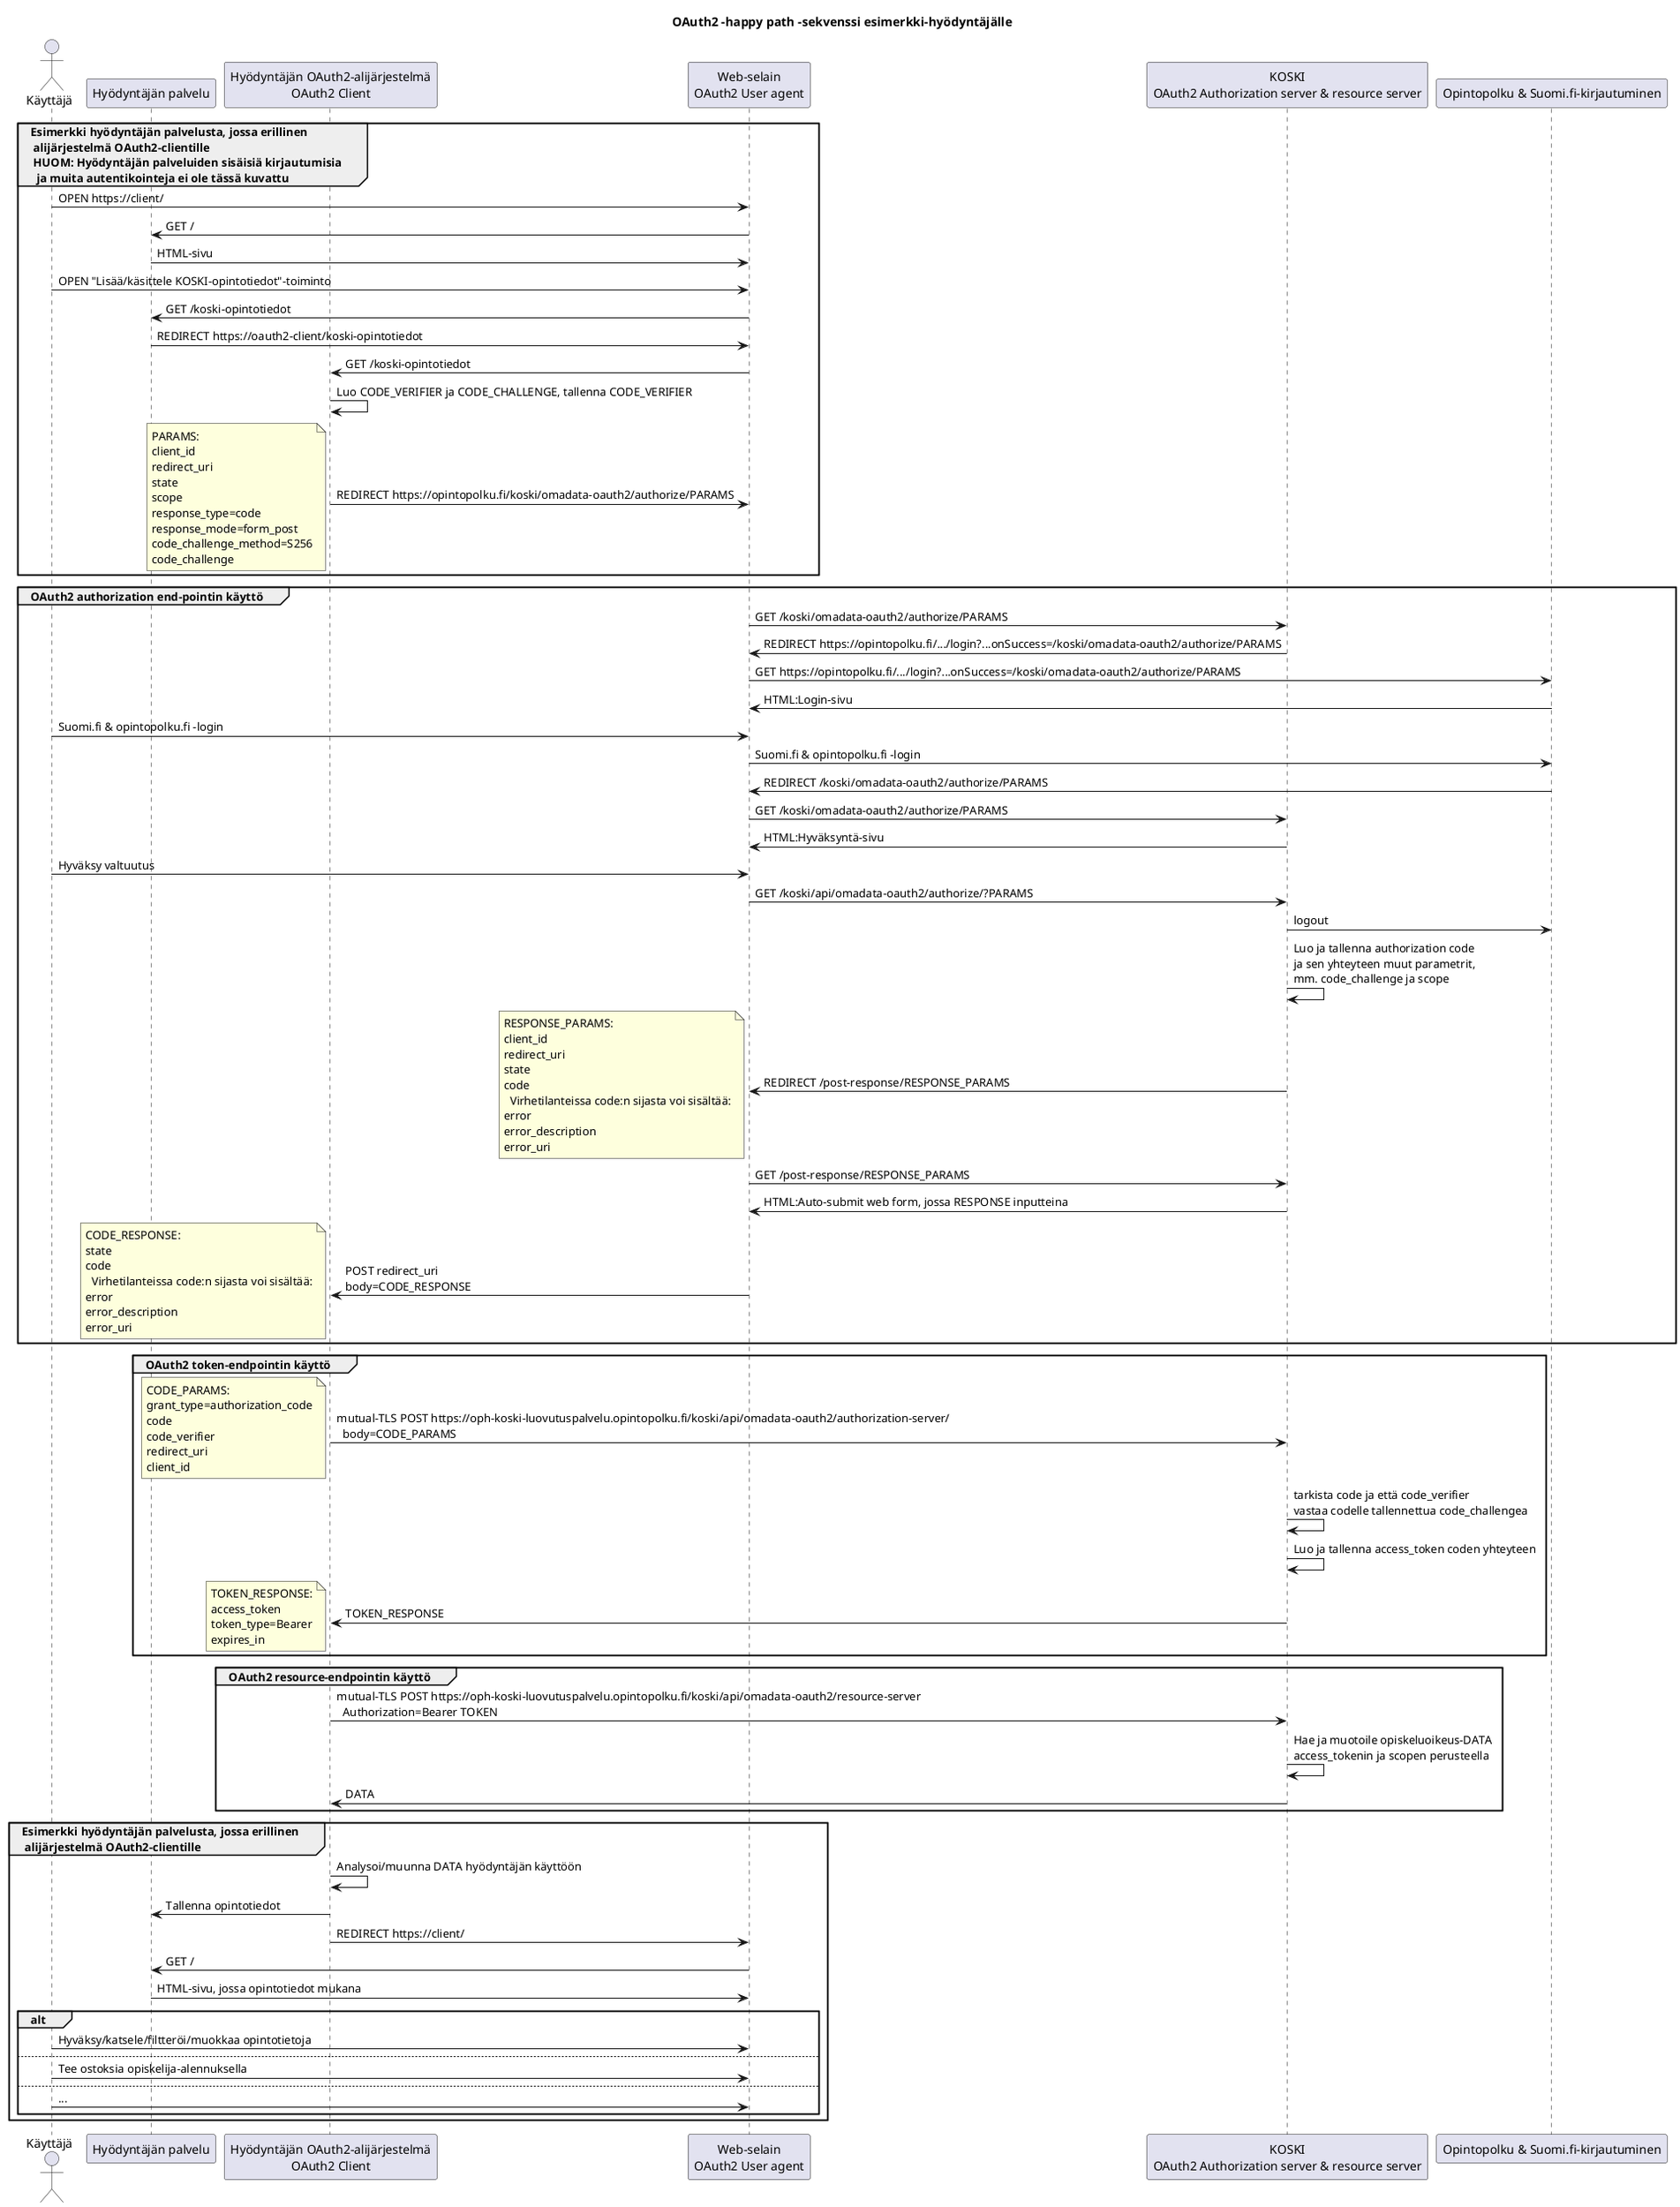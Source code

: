 @startuml
title OAuth2 -happy path -sekvenssi esimerkki-hyödyntäjälle

actor Käyttäjä as user

participant client_service [
  Hyödyntäjän palvelu
]

participant client [
  Hyödyntäjän OAuth2-alijärjestelmä
  OAuth2 Client
]

participant user_agent [
  Web-selain
  OAuth2 User agent
]

' /koski/omadata-oauth2/authorize:
participant Koski [
  KOSKI
  OAuth2 Authorization server & resource server
]

' https://untuvaopintopolku.fi/cas-oppija/login/fi/?service=...
participant CAS [
  Opintopolku & Suomi.fi-kirjautuminen
]

group Esimerkki hyödyntäjän palvelusta, jossa erillinen\n alijärjestelmä OAuth2-clientille\n HUOM: Hyödyntäjän palveluiden sisäisiä kirjautumisia\n  ja muita autentikointeja ei ole tässä kuvattu

user -> user_agent : OPEN https://client/
user_agent -> client_service : GET /
client_service -> user_agent : HTML-sivu
user -> user_agent : OPEN "Lisää/käsittele KOSKI-opintotiedot"-toiminto
user_agent -> client_service : GET /koski-opintotiedot
client_service -> user_agent : REDIRECT https://oauth2-client/koski-opintotiedot
user_agent -> client : GET /koski-opintotiedot
client -> client : Luo CODE_VERIFIER ja CODE_CHALLENGE, tallenna CODE_VERIFIER
client -> user_agent : REDIRECT https://opintopolku.fi/koski/omadata-oauth2/authorize/PARAMS
note left
PARAMS:
client_id
redirect_uri
state
scope
response_type=code
response_mode=form_post
code_challenge_method=S256
code_challenge
end note
end

group OAuth2 authorization end-pointin käyttö

user_agent -> Koski : GET /koski/omadata-oauth2/authorize/PARAMS

Koski -> user_agent : REDIRECT https://opintopolku.fi/.../login?...onSuccess=/koski/omadata-oauth2/authorize/PARAMS

user_agent -> CAS : GET https://opintopolku.fi/.../login?...onSuccess=/koski/omadata-oauth2/authorize/PARAMS

CAS -> user_agent : HTML:Login-sivu

user -> user_agent : Suomi.fi & opintopolku.fi -login

user_agent -> CAS : Suomi.fi & opintopolku.fi -login

CAS -> user_agent : REDIRECT /koski/omadata-oauth2/authorize/PARAMS

user_agent -> Koski : GET /koski/omadata-oauth2/authorize/PARAMS

Koski -> user_agent : HTML:Hyväksyntä-sivu

user -> user_agent : Hyväksy valtuutus

user_agent -> Koski : GET /koski/api/omadata-oauth2/authorize/?PARAMS

Koski -> CAS : logout

Koski -> Koski : Luo ja tallenna authorization code\nja sen yhteyteen muut parametrit,\nmm. code_challenge ja scope

Koski -> user_agent : REDIRECT /post-response/RESPONSE_PARAMS
note left
RESPONSE_PARAMS:
client_id
redirect_uri
state
code
  Virhetilanteissa code:n sijasta voi sisältää:
error
error_description
error_uri
end note

user_agent -> Koski : GET /post-response/RESPONSE_PARAMS

Koski -> user_agent : HTML:Auto-submit web form, jossa RESPONSE inputteina

user_agent -> client : POST redirect_uri\nbody=CODE_RESPONSE
note left
CODE_RESPONSE:
state
code
  Virhetilanteissa code:n sijasta voi sisältää:
error
error_description
error_uri
end note

end

group OAuth2 token-endpointin käyttö

client -> Koski : mutual-TLS POST https://oph-koski-luovutuspalvelu.opintopolku.fi/koski/api/omadata-oauth2/authorization-server/\n  body=CODE_PARAMS
note left
CODE_PARAMS:
grant_type=authorization_code
code
code_verifier
redirect_uri
client_id
end note

Koski -> Koski : tarkista code ja että code_verifier\nvastaa codelle tallennettua code_challengea

Koski -> Koski : Luo ja tallenna access_token coden yhteyteen

Koski -> client : TOKEN_RESPONSE
note left
TOKEN_RESPONSE:
access_token
token_type=Bearer
expires_in
end note
end

group OAuth2 resource-endpointin käyttö

client -> Koski : mutual-TLS POST https://oph-koski-luovutuspalvelu.opintopolku.fi/koski/api/omadata-oauth2/resource-server\n  Authorization=Bearer TOKEN

Koski -> Koski : Hae ja muotoile opiskeluoikeus-DATA\naccess_tokenin ja scopen perusteella

Koski -> client : DATA

end

group Esimerkki hyödyntäjän palvelusta, jossa erillinen\n alijärjestelmä OAuth2-clientille

client -> client : Analysoi/muunna DATA hyödyntäjän käyttöön

client -> client_service : Tallenna opintotiedot

client -> user_agent : REDIRECT https://client/

user_agent -> client_service : GET /

client_service -> user_agent : HTML-sivu, jossa opintotiedot mukana

alt

user -> user_agent : Hyväksy/katsele/filtteröi/muokkaa opintotietoja

else

user -> user_agent : Tee ostoksia opiskelija-alennuksella

else

user -> user_agent : ...

end

end

@enduml
